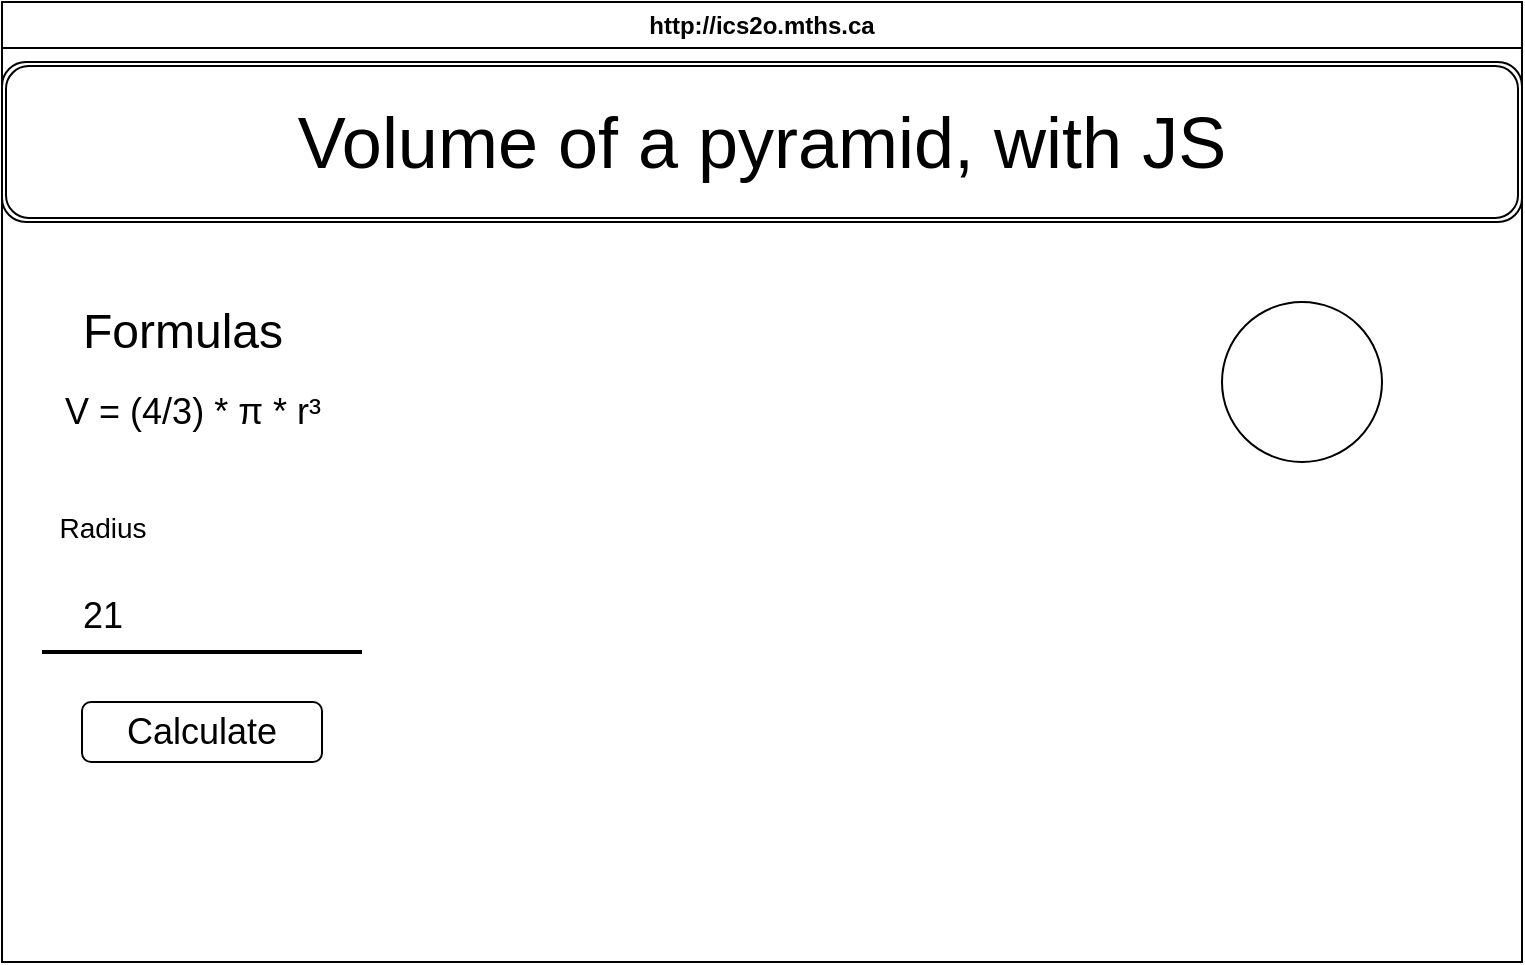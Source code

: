 <mxfile>
    <diagram id="HIP3nbAZw_EuaXWnEj3U" name="Page-1">
        <mxGraphModel dx="846" dy="602" grid="1" gridSize="10" guides="1" tooltips="1" connect="1" arrows="1" fold="1" page="1" pageScale="1" pageWidth="850" pageHeight="1100" math="0" shadow="0">
            <root>
                <mxCell id="0"/>
                <mxCell id="1" parent="0"/>
                <mxCell id="7" value="http://ics2o.mths.ca" style="swimlane;whiteSpace=wrap;html=1;" parent="1" vertex="1">
                    <mxGeometry x="80" y="50" width="760" height="480" as="geometry"/>
                </mxCell>
                <mxCell id="9" value="&lt;font style=&quot;font-size: 36px;&quot;&gt;Volume of a pyramid, with JS&lt;/font&gt;" style="shape=ext;double=1;rounded=1;whiteSpace=wrap;html=1;" vertex="1" parent="7">
                    <mxGeometry y="30" width="760" height="80" as="geometry"/>
                </mxCell>
                <mxCell id="10" value="" style="ellipse;whiteSpace=wrap;html=1;aspect=fixed;fontSize=36;" vertex="1" parent="7">
                    <mxGeometry x="610" y="150" width="80" height="80" as="geometry"/>
                </mxCell>
                <mxCell id="11" value="" style="line;strokeWidth=2;html=1;fontSize=36;" vertex="1" parent="7">
                    <mxGeometry x="20" y="320" width="160" height="10" as="geometry"/>
                </mxCell>
                <mxCell id="12" value="&lt;font style=&quot;font-size: 18px;&quot;&gt;21&lt;/font&gt;" style="text;html=1;align=center;verticalAlign=middle;resizable=0;points=[];autosize=1;strokeColor=none;fillColor=none;fontSize=36;" vertex="1" parent="7">
                    <mxGeometry x="30" y="270" width="40" height="60" as="geometry"/>
                </mxCell>
                <mxCell id="14" value="V =&amp;nbsp;(4/3) * π * r³" style="text;html=1;align=center;verticalAlign=middle;resizable=0;points=[];autosize=1;strokeColor=none;fillColor=none;fontSize=18;" vertex="1" parent="7">
                    <mxGeometry x="20" y="190" width="150" height="30" as="geometry"/>
                </mxCell>
                <mxCell id="13" value="&lt;font style=&quot;font-size: 24px;&quot;&gt;Formulas&lt;/font&gt;" style="text;html=1;align=center;verticalAlign=middle;resizable=0;points=[];autosize=1;strokeColor=none;fillColor=none;fontSize=18;" vertex="1" parent="7">
                    <mxGeometry x="30" y="145" width="120" height="40" as="geometry"/>
                </mxCell>
                <mxCell id="15" value="Calculate" style="rounded=1;whiteSpace=wrap;html=1;fontSize=18;" vertex="1" parent="7">
                    <mxGeometry x="40" y="350" width="120" height="30" as="geometry"/>
                </mxCell>
                <mxCell id="16" value="&lt;font style=&quot;font-size: 14px;&quot;&gt;Radius&lt;/font&gt;" style="text;html=1;align=center;verticalAlign=middle;resizable=0;points=[];autosize=1;strokeColor=none;fillColor=none;fontSize=24;" vertex="1" parent="7">
                    <mxGeometry x="15" y="240" width="70" height="40" as="geometry"/>
                </mxCell>
            </root>
        </mxGraphModel>
    </diagram>
</mxfile>